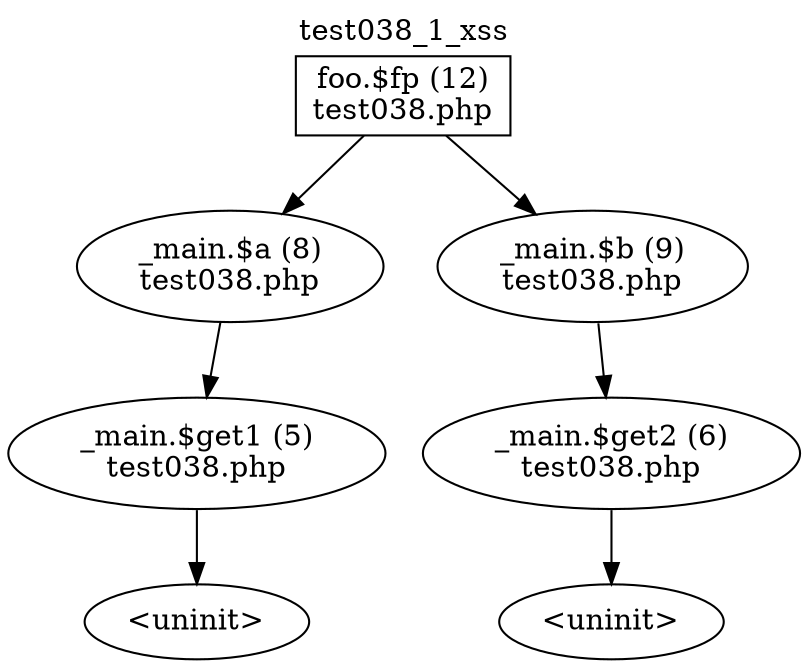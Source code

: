 digraph cfg {
  label="test038_1_xss";
  labelloc=t;
  n1 [shape=box, label="foo.$fp (12)\ntest038.php"];
  n2 [shape=ellipse, label="_main.$a (8)\ntest038.php"];
  n3 [shape=ellipse, label="_main.$b (9)\ntest038.php"];
  n4 [shape=ellipse, label="_main.$get1 (5)\ntest038.php"];
  n5 [shape=ellipse, label="_main.$get2 (6)\ntest038.php"];
  n6 [shape=ellipse, label="<uninit>"];
  n7 [shape=ellipse, label="<uninit>"];
  n1 -> n2;
  n1 -> n3;
  n2 -> n4;
  n3 -> n5;
  n4 -> n6;
  n5 -> n7;
}
